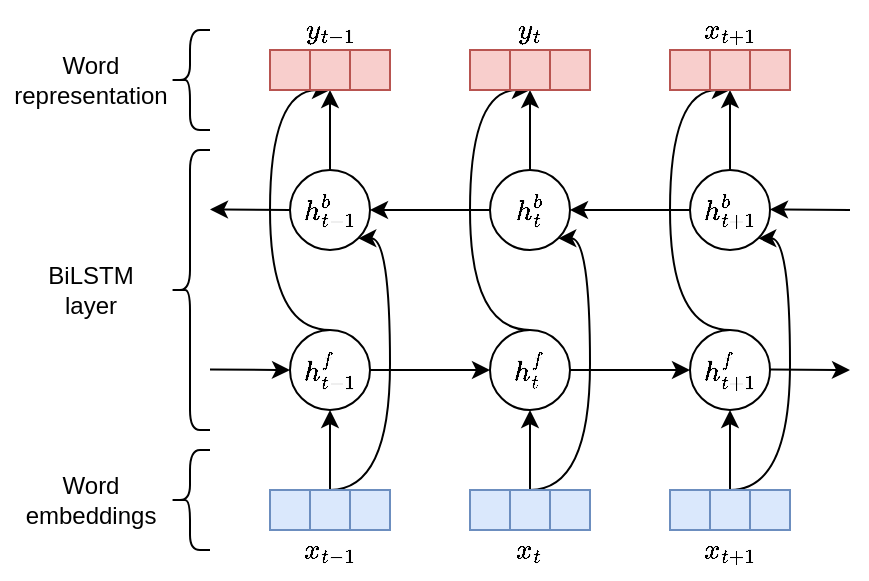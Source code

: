 <mxfile version="15.8.8" type="device"><diagram id="eU72LhYwpSC616O-hXoq" name="Page-1"><mxGraphModel dx="641" dy="421" grid="0" gridSize="10" guides="1" tooltips="1" connect="1" arrows="1" fold="1" page="1" pageScale="1" pageWidth="827" pageHeight="1169" math="1" shadow="0"><root><mxCell id="0"/><mxCell id="1" parent="0"/><mxCell id="OB1Rg3iUWdrNOdRfr-0z-47" style="edgeStyle=orthogonalEdgeStyle;curved=1;rounded=0;orthogonalLoop=1;jettySize=auto;html=1;exitX=0.5;exitY=0;exitDx=0;exitDy=0;entryX=0.5;entryY=1;entryDx=0;entryDy=0;" edge="1" parent="1" source="OB1Rg3iUWdrNOdRfr-0z-4" target="OB1Rg3iUWdrNOdRfr-0z-37"><mxGeometry relative="1" as="geometry"/></mxCell><mxCell id="OB1Rg3iUWdrNOdRfr-0z-4" value="$$h_{t-1}^b$$" style="ellipse;whiteSpace=wrap;html=1;aspect=fixed;" vertex="1" parent="1"><mxGeometry x="200" y="160" width="40" height="40" as="geometry"/></mxCell><mxCell id="OB1Rg3iUWdrNOdRfr-0z-11" style="edgeStyle=orthogonalEdgeStyle;rounded=0;orthogonalLoop=1;jettySize=auto;html=1;exitX=0;exitY=0.5;exitDx=0;exitDy=0;entryX=1;entryY=0.5;entryDx=0;entryDy=0;" edge="1" parent="1" source="OB1Rg3iUWdrNOdRfr-0z-5" target="OB1Rg3iUWdrNOdRfr-0z-4"><mxGeometry relative="1" as="geometry"/></mxCell><mxCell id="OB1Rg3iUWdrNOdRfr-0z-48" style="edgeStyle=orthogonalEdgeStyle;curved=1;rounded=0;orthogonalLoop=1;jettySize=auto;html=1;exitX=0.5;exitY=0;exitDx=0;exitDy=0;entryX=0.5;entryY=1;entryDx=0;entryDy=0;" edge="1" parent="1" source="OB1Rg3iUWdrNOdRfr-0z-5" target="OB1Rg3iUWdrNOdRfr-0z-41"><mxGeometry relative="1" as="geometry"/></mxCell><mxCell id="OB1Rg3iUWdrNOdRfr-0z-5" value="$$h_t^b$$" style="ellipse;whiteSpace=wrap;html=1;aspect=fixed;" vertex="1" parent="1"><mxGeometry x="300" y="160" width="40" height="40" as="geometry"/></mxCell><mxCell id="OB1Rg3iUWdrNOdRfr-0z-12" style="edgeStyle=orthogonalEdgeStyle;rounded=0;orthogonalLoop=1;jettySize=auto;html=1;exitX=0;exitY=0.5;exitDx=0;exitDy=0;entryX=1;entryY=0.5;entryDx=0;entryDy=0;" edge="1" parent="1" source="OB1Rg3iUWdrNOdRfr-0z-6" target="OB1Rg3iUWdrNOdRfr-0z-5"><mxGeometry relative="1" as="geometry"/></mxCell><mxCell id="OB1Rg3iUWdrNOdRfr-0z-49" style="edgeStyle=orthogonalEdgeStyle;curved=1;rounded=0;orthogonalLoop=1;jettySize=auto;html=1;exitX=0.5;exitY=0;exitDx=0;exitDy=0;entryX=0.5;entryY=1;entryDx=0;entryDy=0;" edge="1" parent="1" source="OB1Rg3iUWdrNOdRfr-0z-6" target="OB1Rg3iUWdrNOdRfr-0z-44"><mxGeometry relative="1" as="geometry"/></mxCell><mxCell id="OB1Rg3iUWdrNOdRfr-0z-6" value="$$h_{t+1}^b$$" style="ellipse;whiteSpace=wrap;html=1;aspect=fixed;" vertex="1" parent="1"><mxGeometry x="400" y="160" width="40" height="40" as="geometry"/></mxCell><mxCell id="OB1Rg3iUWdrNOdRfr-0z-13" style="edgeStyle=orthogonalEdgeStyle;rounded=0;orthogonalLoop=1;jettySize=auto;html=1;exitX=1;exitY=0.5;exitDx=0;exitDy=0;entryX=0;entryY=0.5;entryDx=0;entryDy=0;" edge="1" parent="1" source="OB1Rg3iUWdrNOdRfr-0z-7" target="OB1Rg3iUWdrNOdRfr-0z-8"><mxGeometry relative="1" as="geometry"/></mxCell><mxCell id="OB1Rg3iUWdrNOdRfr-0z-50" style="edgeStyle=orthogonalEdgeStyle;curved=1;rounded=0;orthogonalLoop=1;jettySize=auto;html=1;exitX=0.5;exitY=0;exitDx=0;exitDy=0;entryX=0.5;entryY=1;entryDx=0;entryDy=0;" edge="1" parent="1" source="OB1Rg3iUWdrNOdRfr-0z-7" target="OB1Rg3iUWdrNOdRfr-0z-37"><mxGeometry relative="1" as="geometry"><Array as="points"><mxPoint x="190" y="240"/><mxPoint x="190" y="120"/></Array></mxGeometry></mxCell><mxCell id="OB1Rg3iUWdrNOdRfr-0z-7" value="$$h_{t-1}^f$$" style="ellipse;whiteSpace=wrap;html=1;aspect=fixed;" vertex="1" parent="1"><mxGeometry x="200" y="240" width="40" height="40" as="geometry"/></mxCell><mxCell id="OB1Rg3iUWdrNOdRfr-0z-14" style="edgeStyle=orthogonalEdgeStyle;rounded=0;orthogonalLoop=1;jettySize=auto;html=1;exitX=1;exitY=0.5;exitDx=0;exitDy=0;entryX=0;entryY=0.5;entryDx=0;entryDy=0;" edge="1" parent="1" source="OB1Rg3iUWdrNOdRfr-0z-8" target="OB1Rg3iUWdrNOdRfr-0z-9"><mxGeometry relative="1" as="geometry"/></mxCell><mxCell id="OB1Rg3iUWdrNOdRfr-0z-51" style="edgeStyle=orthogonalEdgeStyle;curved=1;rounded=0;orthogonalLoop=1;jettySize=auto;html=1;exitX=0.5;exitY=0;exitDx=0;exitDy=0;entryX=0.5;entryY=1;entryDx=0;entryDy=0;" edge="1" parent="1" source="OB1Rg3iUWdrNOdRfr-0z-8" target="OB1Rg3iUWdrNOdRfr-0z-41"><mxGeometry relative="1" as="geometry"><Array as="points"><mxPoint x="290" y="240"/><mxPoint x="290" y="120"/></Array></mxGeometry></mxCell><mxCell id="OB1Rg3iUWdrNOdRfr-0z-8" value="$$h_t^f$$" style="ellipse;whiteSpace=wrap;html=1;aspect=fixed;" vertex="1" parent="1"><mxGeometry x="300" y="240" width="40" height="40" as="geometry"/></mxCell><mxCell id="OB1Rg3iUWdrNOdRfr-0z-52" style="edgeStyle=orthogonalEdgeStyle;curved=1;rounded=0;orthogonalLoop=1;jettySize=auto;html=1;exitX=0.5;exitY=0;exitDx=0;exitDy=0;entryX=0.5;entryY=1;entryDx=0;entryDy=0;" edge="1" parent="1" source="OB1Rg3iUWdrNOdRfr-0z-9" target="OB1Rg3iUWdrNOdRfr-0z-44"><mxGeometry relative="1" as="geometry"><Array as="points"><mxPoint x="390" y="240"/><mxPoint x="390" y="120"/></Array></mxGeometry></mxCell><mxCell id="OB1Rg3iUWdrNOdRfr-0z-9" value="$$h_{t+1}^f$$" style="ellipse;whiteSpace=wrap;html=1;aspect=fixed;" vertex="1" parent="1"><mxGeometry x="400" y="240" width="40" height="40" as="geometry"/></mxCell><mxCell id="OB1Rg3iUWdrNOdRfr-0z-24" style="edgeStyle=orthogonalEdgeStyle;rounded=0;orthogonalLoop=1;jettySize=auto;html=1;exitX=0.5;exitY=0;exitDx=0;exitDy=0;entryX=0.5;entryY=1;entryDx=0;entryDy=0;" edge="1" parent="1" source="OB1Rg3iUWdrNOdRfr-0z-15" target="OB1Rg3iUWdrNOdRfr-0z-7"><mxGeometry relative="1" as="geometry"/></mxCell><mxCell id="OB1Rg3iUWdrNOdRfr-0z-28" style="edgeStyle=orthogonalEdgeStyle;curved=1;rounded=0;orthogonalLoop=1;jettySize=auto;html=1;exitX=0.5;exitY=0;exitDx=0;exitDy=0;entryX=1;entryY=1;entryDx=0;entryDy=0;" edge="1" parent="1" source="OB1Rg3iUWdrNOdRfr-0z-15" target="OB1Rg3iUWdrNOdRfr-0z-4"><mxGeometry relative="1" as="geometry"><Array as="points"><mxPoint x="250" y="320"/><mxPoint x="250" y="194"/></Array></mxGeometry></mxCell><mxCell id="OB1Rg3iUWdrNOdRfr-0z-15" value="" style="rounded=0;whiteSpace=wrap;html=1;fillColor=#dae8fc;strokeColor=#6c8ebf;" vertex="1" parent="1"><mxGeometry x="210" y="320" width="20" height="20" as="geometry"/></mxCell><mxCell id="OB1Rg3iUWdrNOdRfr-0z-16" value="" style="rounded=0;whiteSpace=wrap;html=1;fillColor=#dae8fc;strokeColor=#6c8ebf;" vertex="1" parent="1"><mxGeometry x="190" y="320" width="20" height="20" as="geometry"/></mxCell><mxCell id="OB1Rg3iUWdrNOdRfr-0z-17" value="" style="rounded=0;whiteSpace=wrap;html=1;fillColor=#dae8fc;strokeColor=#6c8ebf;" vertex="1" parent="1"><mxGeometry x="230" y="320" width="20" height="20" as="geometry"/></mxCell><mxCell id="OB1Rg3iUWdrNOdRfr-0z-25" style="edgeStyle=orthogonalEdgeStyle;rounded=0;orthogonalLoop=1;jettySize=auto;html=1;exitX=0.5;exitY=0;exitDx=0;exitDy=0;entryX=0.5;entryY=1;entryDx=0;entryDy=0;" edge="1" parent="1" source="OB1Rg3iUWdrNOdRfr-0z-18" target="OB1Rg3iUWdrNOdRfr-0z-8"><mxGeometry relative="1" as="geometry"/></mxCell><mxCell id="OB1Rg3iUWdrNOdRfr-0z-29" style="edgeStyle=orthogonalEdgeStyle;curved=1;rounded=0;orthogonalLoop=1;jettySize=auto;html=1;exitX=0.5;exitY=0;exitDx=0;exitDy=0;entryX=1;entryY=1;entryDx=0;entryDy=0;" edge="1" parent="1" source="OB1Rg3iUWdrNOdRfr-0z-18" target="OB1Rg3iUWdrNOdRfr-0z-5"><mxGeometry relative="1" as="geometry"><Array as="points"><mxPoint x="350" y="320"/><mxPoint x="350" y="194"/></Array></mxGeometry></mxCell><mxCell id="OB1Rg3iUWdrNOdRfr-0z-18" value="" style="rounded=0;whiteSpace=wrap;html=1;fillColor=#dae8fc;strokeColor=#6c8ebf;" vertex="1" parent="1"><mxGeometry x="310" y="320" width="20" height="20" as="geometry"/></mxCell><mxCell id="OB1Rg3iUWdrNOdRfr-0z-19" value="" style="rounded=0;whiteSpace=wrap;html=1;fillColor=#dae8fc;strokeColor=#6c8ebf;" vertex="1" parent="1"><mxGeometry x="290" y="320" width="20" height="20" as="geometry"/></mxCell><mxCell id="OB1Rg3iUWdrNOdRfr-0z-20" value="" style="rounded=0;whiteSpace=wrap;html=1;fillColor=#dae8fc;strokeColor=#6c8ebf;" vertex="1" parent="1"><mxGeometry x="330" y="320" width="20" height="20" as="geometry"/></mxCell><mxCell id="OB1Rg3iUWdrNOdRfr-0z-26" style="edgeStyle=orthogonalEdgeStyle;rounded=0;orthogonalLoop=1;jettySize=auto;html=1;exitX=0.5;exitY=0;exitDx=0;exitDy=0;entryX=0.5;entryY=1;entryDx=0;entryDy=0;" edge="1" parent="1" source="OB1Rg3iUWdrNOdRfr-0z-21" target="OB1Rg3iUWdrNOdRfr-0z-9"><mxGeometry relative="1" as="geometry"/></mxCell><mxCell id="OB1Rg3iUWdrNOdRfr-0z-30" style="edgeStyle=orthogonalEdgeStyle;curved=1;rounded=0;orthogonalLoop=1;jettySize=auto;html=1;exitX=0.5;exitY=0;exitDx=0;exitDy=0;entryX=1;entryY=1;entryDx=0;entryDy=0;" edge="1" parent="1" source="OB1Rg3iUWdrNOdRfr-0z-21" target="OB1Rg3iUWdrNOdRfr-0z-6"><mxGeometry relative="1" as="geometry"><Array as="points"><mxPoint x="450" y="320"/><mxPoint x="450" y="194"/></Array></mxGeometry></mxCell><mxCell id="OB1Rg3iUWdrNOdRfr-0z-21" value="" style="rounded=0;whiteSpace=wrap;html=1;fillColor=#dae8fc;strokeColor=#6c8ebf;" vertex="1" parent="1"><mxGeometry x="410" y="320" width="20" height="20" as="geometry"/></mxCell><mxCell id="OB1Rg3iUWdrNOdRfr-0z-22" value="" style="rounded=0;whiteSpace=wrap;html=1;fillColor=#dae8fc;strokeColor=#6c8ebf;" vertex="1" parent="1"><mxGeometry x="390" y="320" width="20" height="20" as="geometry"/></mxCell><mxCell id="OB1Rg3iUWdrNOdRfr-0z-23" value="" style="rounded=0;whiteSpace=wrap;html=1;fillColor=#dae8fc;strokeColor=#6c8ebf;" vertex="1" parent="1"><mxGeometry x="430" y="320" width="20" height="20" as="geometry"/></mxCell><mxCell id="OB1Rg3iUWdrNOdRfr-0z-32" style="edgeStyle=orthogonalEdgeStyle;rounded=0;orthogonalLoop=1;jettySize=auto;html=1;entryX=1;entryY=0.5;entryDx=0;entryDy=0;" edge="1" parent="1"><mxGeometry relative="1" as="geometry"><mxPoint x="480" y="180" as="sourcePoint"/><mxPoint x="440" y="179.71" as="targetPoint"/><Array as="points"><mxPoint x="440" y="180"/></Array></mxGeometry></mxCell><mxCell id="OB1Rg3iUWdrNOdRfr-0z-33" style="edgeStyle=orthogonalEdgeStyle;rounded=0;orthogonalLoop=1;jettySize=auto;html=1;entryX=1;entryY=0.5;entryDx=0;entryDy=0;" edge="1" parent="1"><mxGeometry relative="1" as="geometry"><mxPoint x="200" y="180" as="sourcePoint"/><mxPoint x="160" y="179.71" as="targetPoint"/><Array as="points"><mxPoint x="160" y="180"/></Array></mxGeometry></mxCell><mxCell id="OB1Rg3iUWdrNOdRfr-0z-34" style="edgeStyle=orthogonalEdgeStyle;rounded=0;orthogonalLoop=1;jettySize=auto;html=1;entryX=1;entryY=0.5;entryDx=0;entryDy=0;" edge="1" parent="1"><mxGeometry relative="1" as="geometry"><mxPoint x="440" y="259.71" as="sourcePoint"/><mxPoint x="480" y="260" as="targetPoint"/><Array as="points"><mxPoint x="440" y="260"/></Array></mxGeometry></mxCell><mxCell id="OB1Rg3iUWdrNOdRfr-0z-36" style="edgeStyle=orthogonalEdgeStyle;rounded=0;orthogonalLoop=1;jettySize=auto;html=1;entryX=1;entryY=0.5;entryDx=0;entryDy=0;" edge="1" parent="1"><mxGeometry relative="1" as="geometry"><mxPoint x="160" y="259.71" as="sourcePoint"/><mxPoint x="200" y="260" as="targetPoint"/><Array as="points"><mxPoint x="160" y="260"/></Array></mxGeometry></mxCell><mxCell id="OB1Rg3iUWdrNOdRfr-0z-37" value="" style="rounded=0;whiteSpace=wrap;html=1;fillColor=#f8cecc;strokeColor=#b85450;" vertex="1" parent="1"><mxGeometry x="210" y="100" width="20" height="20" as="geometry"/></mxCell><mxCell id="OB1Rg3iUWdrNOdRfr-0z-38" value="" style="rounded=0;whiteSpace=wrap;html=1;fillColor=#f8cecc;strokeColor=#b85450;" vertex="1" parent="1"><mxGeometry x="230" y="100" width="20" height="20" as="geometry"/></mxCell><mxCell id="OB1Rg3iUWdrNOdRfr-0z-40" value="" style="rounded=0;whiteSpace=wrap;html=1;fillColor=#f8cecc;strokeColor=#b85450;" vertex="1" parent="1"><mxGeometry x="190" y="100" width="20" height="20" as="geometry"/></mxCell><mxCell id="OB1Rg3iUWdrNOdRfr-0z-41" value="" style="rounded=0;whiteSpace=wrap;html=1;fillColor=#f8cecc;strokeColor=#b85450;" vertex="1" parent="1"><mxGeometry x="310" y="100" width="20" height="20" as="geometry"/></mxCell><mxCell id="OB1Rg3iUWdrNOdRfr-0z-42" value="" style="rounded=0;whiteSpace=wrap;html=1;fillColor=#f8cecc;strokeColor=#b85450;" vertex="1" parent="1"><mxGeometry x="330" y="100" width="20" height="20" as="geometry"/></mxCell><mxCell id="OB1Rg3iUWdrNOdRfr-0z-43" value="" style="rounded=0;whiteSpace=wrap;html=1;fillColor=#f8cecc;strokeColor=#b85450;" vertex="1" parent="1"><mxGeometry x="290" y="100" width="20" height="20" as="geometry"/></mxCell><mxCell id="OB1Rg3iUWdrNOdRfr-0z-44" value="" style="rounded=0;whiteSpace=wrap;html=1;fillColor=#f8cecc;strokeColor=#b85450;" vertex="1" parent="1"><mxGeometry x="410" y="100" width="20" height="20" as="geometry"/></mxCell><mxCell id="OB1Rg3iUWdrNOdRfr-0z-45" value="" style="rounded=0;whiteSpace=wrap;html=1;fillColor=#f8cecc;strokeColor=#b85450;" vertex="1" parent="1"><mxGeometry x="390" y="100" width="20" height="20" as="geometry"/></mxCell><mxCell id="OB1Rg3iUWdrNOdRfr-0z-46" value="" style="rounded=0;whiteSpace=wrap;html=1;fillColor=#f8cecc;strokeColor=#b85450;" vertex="1" parent="1"><mxGeometry x="430" y="100" width="20" height="20" as="geometry"/></mxCell><mxCell id="OB1Rg3iUWdrNOdRfr-0z-53" value="$$x_{t-1}$$" style="text;html=1;strokeColor=none;fillColor=none;align=center;verticalAlign=middle;whiteSpace=wrap;rounded=0;" vertex="1" parent="1"><mxGeometry x="190" y="340" width="60" height="20" as="geometry"/></mxCell><mxCell id="OB1Rg3iUWdrNOdRfr-0z-54" value="$$x_t$$" style="text;html=1;strokeColor=none;fillColor=none;align=center;verticalAlign=middle;whiteSpace=wrap;rounded=0;" vertex="1" parent="1"><mxGeometry x="290" y="340" width="60" height="20" as="geometry"/></mxCell><mxCell id="OB1Rg3iUWdrNOdRfr-0z-55" value="$$x_{t+1}$$" style="text;html=1;strokeColor=none;fillColor=none;align=center;verticalAlign=middle;whiteSpace=wrap;rounded=0;" vertex="1" parent="1"><mxGeometry x="390" y="340" width="60" height="20" as="geometry"/></mxCell><mxCell id="OB1Rg3iUWdrNOdRfr-0z-56" value="$$y_{t-1}$$" style="text;html=1;strokeColor=none;fillColor=none;align=center;verticalAlign=middle;whiteSpace=wrap;rounded=0;" vertex="1" parent="1"><mxGeometry x="190" y="80" width="60" height="20" as="geometry"/></mxCell><mxCell id="OB1Rg3iUWdrNOdRfr-0z-57" value="$$y_t$$" style="text;html=1;strokeColor=none;fillColor=none;align=center;verticalAlign=middle;whiteSpace=wrap;rounded=0;" vertex="1" parent="1"><mxGeometry x="290" y="80" width="60" height="20" as="geometry"/></mxCell><mxCell id="OB1Rg3iUWdrNOdRfr-0z-58" value="$$x_{t+1}$$" style="text;html=1;strokeColor=none;fillColor=none;align=center;verticalAlign=middle;whiteSpace=wrap;rounded=0;" vertex="1" parent="1"><mxGeometry x="390" y="80" width="60" height="20" as="geometry"/></mxCell><mxCell id="OB1Rg3iUWdrNOdRfr-0z-59" value="" style="shape=curlyBracket;whiteSpace=wrap;html=1;rounded=1;" vertex="1" parent="1"><mxGeometry x="140" y="300" width="20" height="50" as="geometry"/></mxCell><mxCell id="OB1Rg3iUWdrNOdRfr-0z-60" value="" style="shape=curlyBracket;whiteSpace=wrap;html=1;rounded=1;" vertex="1" parent="1"><mxGeometry x="140" y="150" width="20" height="140" as="geometry"/></mxCell><mxCell id="OB1Rg3iUWdrNOdRfr-0z-61" value="" style="shape=curlyBracket;whiteSpace=wrap;html=1;rounded=1;" vertex="1" parent="1"><mxGeometry x="140" y="90" width="20" height="50" as="geometry"/></mxCell><mxCell id="OB1Rg3iUWdrNOdRfr-0z-62" value="Word&lt;br&gt;embeddings" style="text;html=1;align=center;verticalAlign=middle;resizable=0;points=[];autosize=1;strokeColor=none;fillColor=none;" vertex="1" parent="1"><mxGeometry x="60" y="310" width="80" height="30" as="geometry"/></mxCell><mxCell id="OB1Rg3iUWdrNOdRfr-0z-63" value="BiLSTM&lt;br&gt;layer" style="text;html=1;align=center;verticalAlign=middle;resizable=0;points=[];autosize=1;strokeColor=none;fillColor=none;" vertex="1" parent="1"><mxGeometry x="70" y="205" width="60" height="30" as="geometry"/></mxCell><mxCell id="OB1Rg3iUWdrNOdRfr-0z-64" value="Word&lt;br&gt;representation" style="text;html=1;align=center;verticalAlign=middle;resizable=0;points=[];autosize=1;strokeColor=none;fillColor=none;" vertex="1" parent="1"><mxGeometry x="55" y="100" width="90" height="30" as="geometry"/></mxCell></root></mxGraphModel></diagram></mxfile>